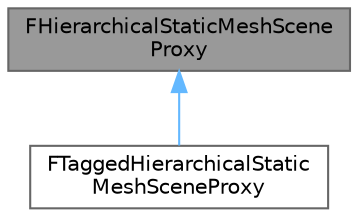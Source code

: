 digraph "FHierarchicalStaticMeshSceneProxy"
{
 // INTERACTIVE_SVG=YES
 // LATEX_PDF_SIZE
  bgcolor="transparent";
  edge [fontname=Helvetica,fontsize=10,labelfontname=Helvetica,labelfontsize=10];
  node [fontname=Helvetica,fontsize=10,shape=box,height=0.2,width=0.4];
  Node1 [id="Node000001",label="FHierarchicalStaticMeshScene\lProxy",height=0.2,width=0.4,color="gray40", fillcolor="grey60", style="filled", fontcolor="black",tooltip=" "];
  Node1 -> Node2 [id="edge1_Node000001_Node000002",dir="back",color="steelblue1",style="solid",tooltip=" "];
  Node2 [id="Node000002",label="FTaggedHierarchicalStatic\lMeshSceneProxy",height=0.2,width=0.4,color="gray40", fillcolor="white", style="filled",URL="$d5/de8/classFTaggedHierarchicalStaticMeshSceneProxy.html",tooltip=" "];
}
